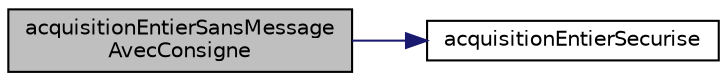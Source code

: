 digraph "acquisitionEntierSansMessageAvecConsigne"
{
 // LATEX_PDF_SIZE
  edge [fontname="Helvetica",fontsize="10",labelfontname="Helvetica",labelfontsize="10"];
  node [fontname="Helvetica",fontsize="10",shape=record];
  rankdir="LR";
  Node1 [label="acquisitionEntierSansMessage\lAvecConsigne",height=0.2,width=0.4,color="black", fillcolor="grey75", style="filled", fontcolor="black",tooltip="accisition d'un entier saisi par l'utilisateur sans message d'erreur entre 2 entiers avec une consign..."];
  Node1 -> Node2 [color="midnightblue",fontsize="10",style="solid"];
  Node2 [label="acquisitionEntierSecurise",height=0.2,width=0.4,color="black", fillcolor="white", style="filled",URL="$acquisition_8c.html#a29f102dc63957f1bd52030075bb9beef",tooltip="fonction qui fait l'acquisition securisée d'un nombre"];
}
